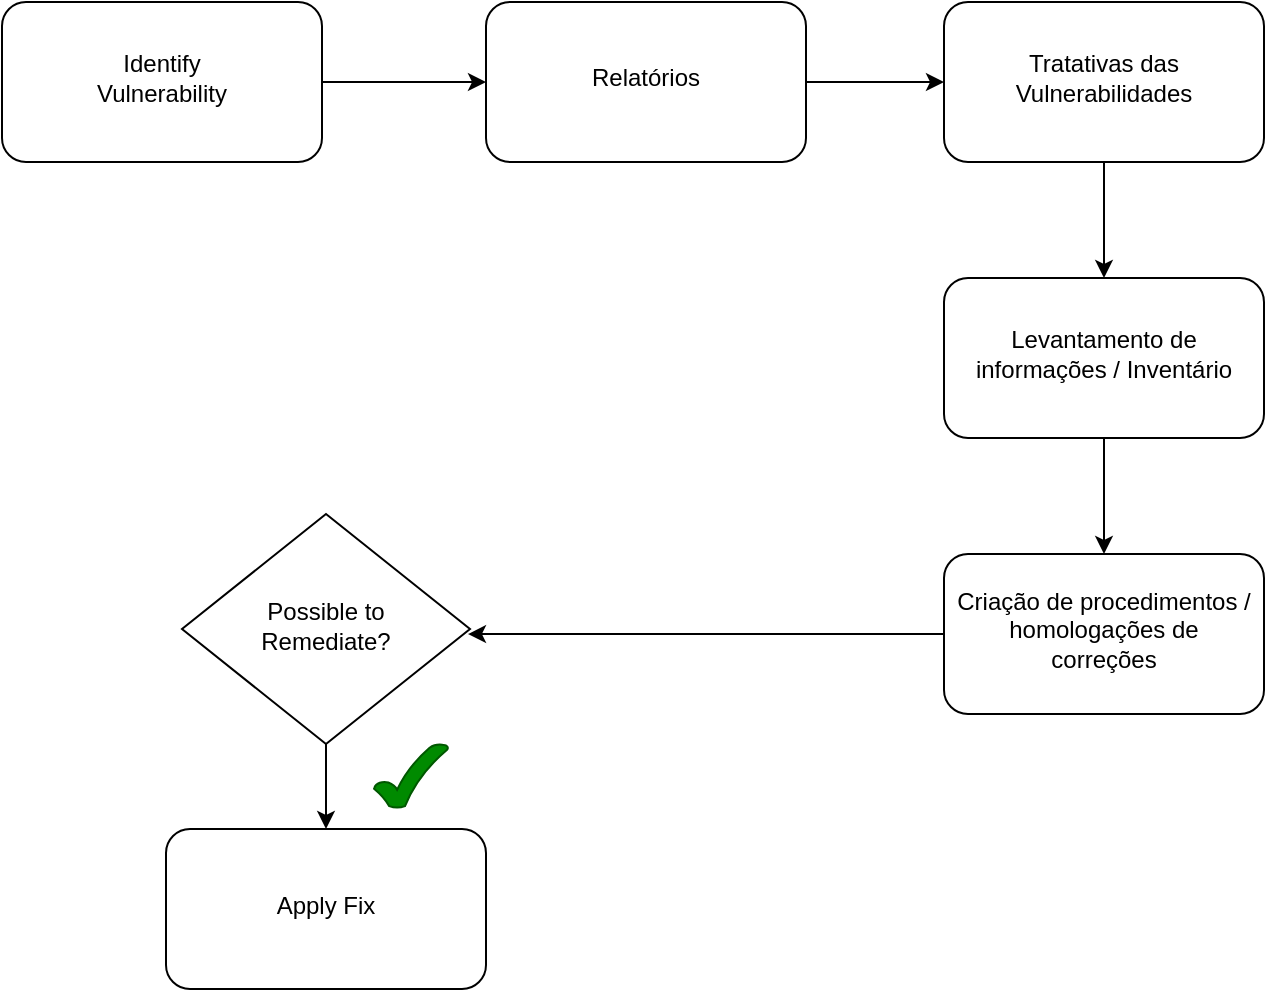<mxfile version="21.2.9" type="github">
  <diagram id="B21st1OlzCJdoa5PMOJx" name="Page-1">
    <mxGraphModel dx="954" dy="574" grid="0" gridSize="10" guides="1" tooltips="1" connect="1" arrows="1" fold="1" page="1" pageScale="1" pageWidth="827" pageHeight="1169" math="0" shadow="0">
      <root>
        <mxCell id="0" />
        <mxCell id="1" parent="0" />
        <mxCell id="g4lDprMSAw4aDLY__Eu_-13" value="" style="edgeStyle=orthogonalEdgeStyle;rounded=0;orthogonalLoop=1;jettySize=auto;html=1;" parent="1" source="cw7cUYF7PTUHX6fckklQ-4" target="g4lDprMSAw4aDLY__Eu_-8" edge="1">
          <mxGeometry relative="1" as="geometry" />
        </mxCell>
        <mxCell id="cw7cUYF7PTUHX6fckklQ-4" value="&lt;div&gt;Possible to &lt;br&gt;&lt;/div&gt;&lt;div&gt;Remediate?&lt;/div&gt;" style="rhombus;whiteSpace=wrap;html=1;shadow=0;fontFamily=Helvetica;fontSize=12;align=center;strokeWidth=1;spacing=6;spacingTop=-4;" parent="1" vertex="1">
          <mxGeometry x="97" y="295" width="144" height="115" as="geometry" />
        </mxCell>
        <mxCell id="g4lDprMSAw4aDLY__Eu_-8" value="Apply Fix" style="rounded=1;whiteSpace=wrap;html=1;shadow=0;strokeWidth=1;spacing=6;spacingTop=-4;" parent="1" vertex="1">
          <mxGeometry x="89" y="452.5" width="160" height="80" as="geometry" />
        </mxCell>
        <mxCell id="g4lDprMSAw4aDLY__Eu_-24" value="" style="verticalLabelPosition=bottom;verticalAlign=top;html=1;shape=mxgraph.basic.tick;fillColor=#008a00;fontColor=#ffffff;strokeColor=#005700;" parent="1" vertex="1">
          <mxGeometry x="193" y="410" width="37" height="32" as="geometry" />
        </mxCell>
        <mxCell id="TPGdoi8z3zeD4R6MfQsZ-3" value="" style="edgeStyle=orthogonalEdgeStyle;rounded=0;orthogonalLoop=1;jettySize=auto;html=1;" edge="1" parent="1" source="TPGdoi8z3zeD4R6MfQsZ-1" target="TPGdoi8z3zeD4R6MfQsZ-2">
          <mxGeometry relative="1" as="geometry" />
        </mxCell>
        <mxCell id="TPGdoi8z3zeD4R6MfQsZ-1" value="&lt;div&gt;Identify &lt;br&gt;&lt;/div&gt;&lt;div&gt;Vulnerability&lt;br&gt;&lt;/div&gt;" style="rounded=1;whiteSpace=wrap;html=1;shadow=0;strokeWidth=1;spacing=6;spacingTop=-4;" vertex="1" parent="1">
          <mxGeometry x="7" y="39" width="160" height="80" as="geometry" />
        </mxCell>
        <mxCell id="TPGdoi8z3zeD4R6MfQsZ-5" value="" style="edgeStyle=orthogonalEdgeStyle;rounded=0;orthogonalLoop=1;jettySize=auto;html=1;" edge="1" parent="1" source="TPGdoi8z3zeD4R6MfQsZ-2" target="TPGdoi8z3zeD4R6MfQsZ-4">
          <mxGeometry relative="1" as="geometry" />
        </mxCell>
        <mxCell id="TPGdoi8z3zeD4R6MfQsZ-2" value="Relatórios" style="rounded=1;whiteSpace=wrap;html=1;shadow=0;strokeWidth=1;spacing=6;spacingTop=-4;" vertex="1" parent="1">
          <mxGeometry x="249" y="39" width="160" height="80" as="geometry" />
        </mxCell>
        <mxCell id="TPGdoi8z3zeD4R6MfQsZ-7" value="" style="edgeStyle=orthogonalEdgeStyle;rounded=0;orthogonalLoop=1;jettySize=auto;html=1;" edge="1" parent="1" source="TPGdoi8z3zeD4R6MfQsZ-4" target="TPGdoi8z3zeD4R6MfQsZ-6">
          <mxGeometry relative="1" as="geometry" />
        </mxCell>
        <mxCell id="TPGdoi8z3zeD4R6MfQsZ-4" value="Tratativas das Vulnerabilidades" style="rounded=1;whiteSpace=wrap;html=1;shadow=0;strokeWidth=1;spacing=6;spacingTop=-4;" vertex="1" parent="1">
          <mxGeometry x="478" y="39" width="160" height="80" as="geometry" />
        </mxCell>
        <mxCell id="TPGdoi8z3zeD4R6MfQsZ-9" value="" style="edgeStyle=orthogonalEdgeStyle;rounded=0;orthogonalLoop=1;jettySize=auto;html=1;" edge="1" parent="1" source="TPGdoi8z3zeD4R6MfQsZ-6" target="TPGdoi8z3zeD4R6MfQsZ-8">
          <mxGeometry relative="1" as="geometry" />
        </mxCell>
        <mxCell id="TPGdoi8z3zeD4R6MfQsZ-6" value="Levantamento de informações / Inventário" style="rounded=1;whiteSpace=wrap;html=1;shadow=0;strokeWidth=1;spacing=6;spacingTop=-4;" vertex="1" parent="1">
          <mxGeometry x="478" y="177" width="160" height="80" as="geometry" />
        </mxCell>
        <mxCell id="TPGdoi8z3zeD4R6MfQsZ-10" style="edgeStyle=orthogonalEdgeStyle;rounded=0;orthogonalLoop=1;jettySize=auto;html=1;entryX=0.993;entryY=0.522;entryDx=0;entryDy=0;entryPerimeter=0;" edge="1" parent="1" source="TPGdoi8z3zeD4R6MfQsZ-8" target="cw7cUYF7PTUHX6fckklQ-4">
          <mxGeometry relative="1" as="geometry" />
        </mxCell>
        <mxCell id="TPGdoi8z3zeD4R6MfQsZ-8" value="Criação de procedimentos / homologações de correções" style="rounded=1;whiteSpace=wrap;html=1;shadow=0;strokeWidth=1;spacing=6;spacingTop=-4;" vertex="1" parent="1">
          <mxGeometry x="478" y="315" width="160" height="80" as="geometry" />
        </mxCell>
      </root>
    </mxGraphModel>
  </diagram>
</mxfile>
